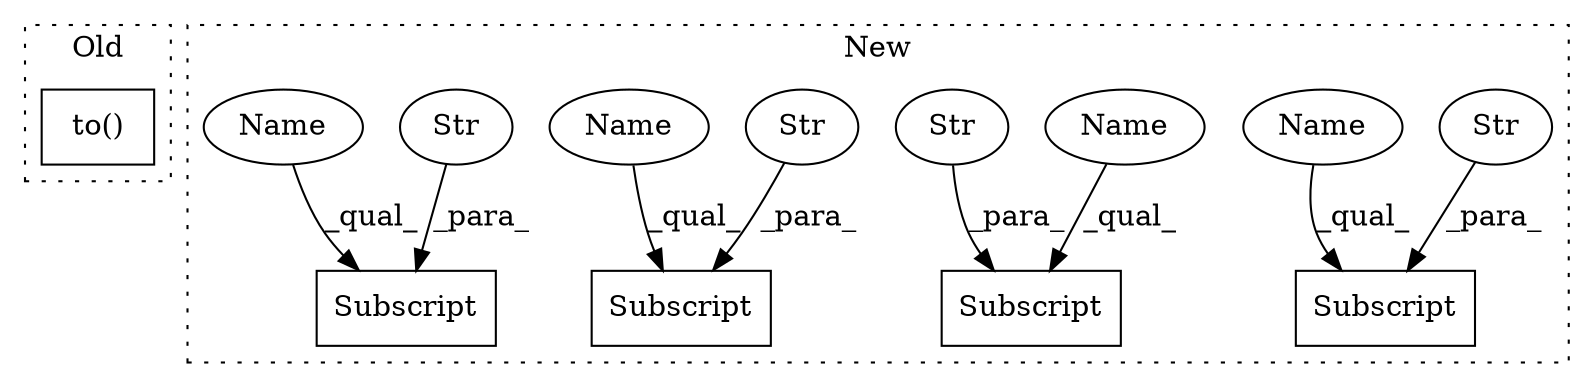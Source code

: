 digraph G {
subgraph cluster0 {
1 [label="to()" a="75" s="7643,7680" l="26,1" shape="box"];
label = "Old";
style="dotted";
}
subgraph cluster1 {
2 [label="Subscript" a="63" s="7082,0" l="20,0" shape="box"];
3 [label="Str" a="66" s="7087" l="14" shape="ellipse"];
4 [label="Subscript" a="63" s="6880,0" l="24,0" shape="box"];
5 [label="Str" a="66" s="6885" l="18" shape="ellipse"];
6 [label="Subscript" a="63" s="7007,0" l="23,0" shape="box"];
7 [label="Str" a="66" s="7012" l="17" shape="ellipse"];
8 [label="Subscript" a="63" s="6936,0" l="23,0" shape="box"];
9 [label="Str" a="66" s="6941" l="17" shape="ellipse"];
10 [label="Name" a="87" s="7082" l="4" shape="ellipse"];
11 [label="Name" a="87" s="6880" l="4" shape="ellipse"];
12 [label="Name" a="87" s="6936" l="4" shape="ellipse"];
13 [label="Name" a="87" s="7007" l="4" shape="ellipse"];
label = "New";
style="dotted";
}
3 -> 2 [label="_para_"];
5 -> 4 [label="_para_"];
7 -> 6 [label="_para_"];
9 -> 8 [label="_para_"];
10 -> 2 [label="_qual_"];
11 -> 4 [label="_qual_"];
12 -> 8 [label="_qual_"];
13 -> 6 [label="_qual_"];
}